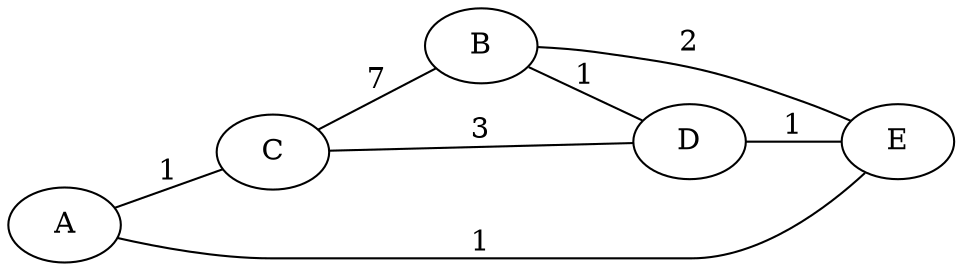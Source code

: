 graph G {
rankdir=LR;
0[label=A];
1[label=B];
2[label=C];
3[label=D];
4[label=E];
0--2[label=1];
1--3[label=1];
1--4[label=2];
2--1[label=7];
2--3[label=3];
3--4[label=1];
4--0[label=1];
}
